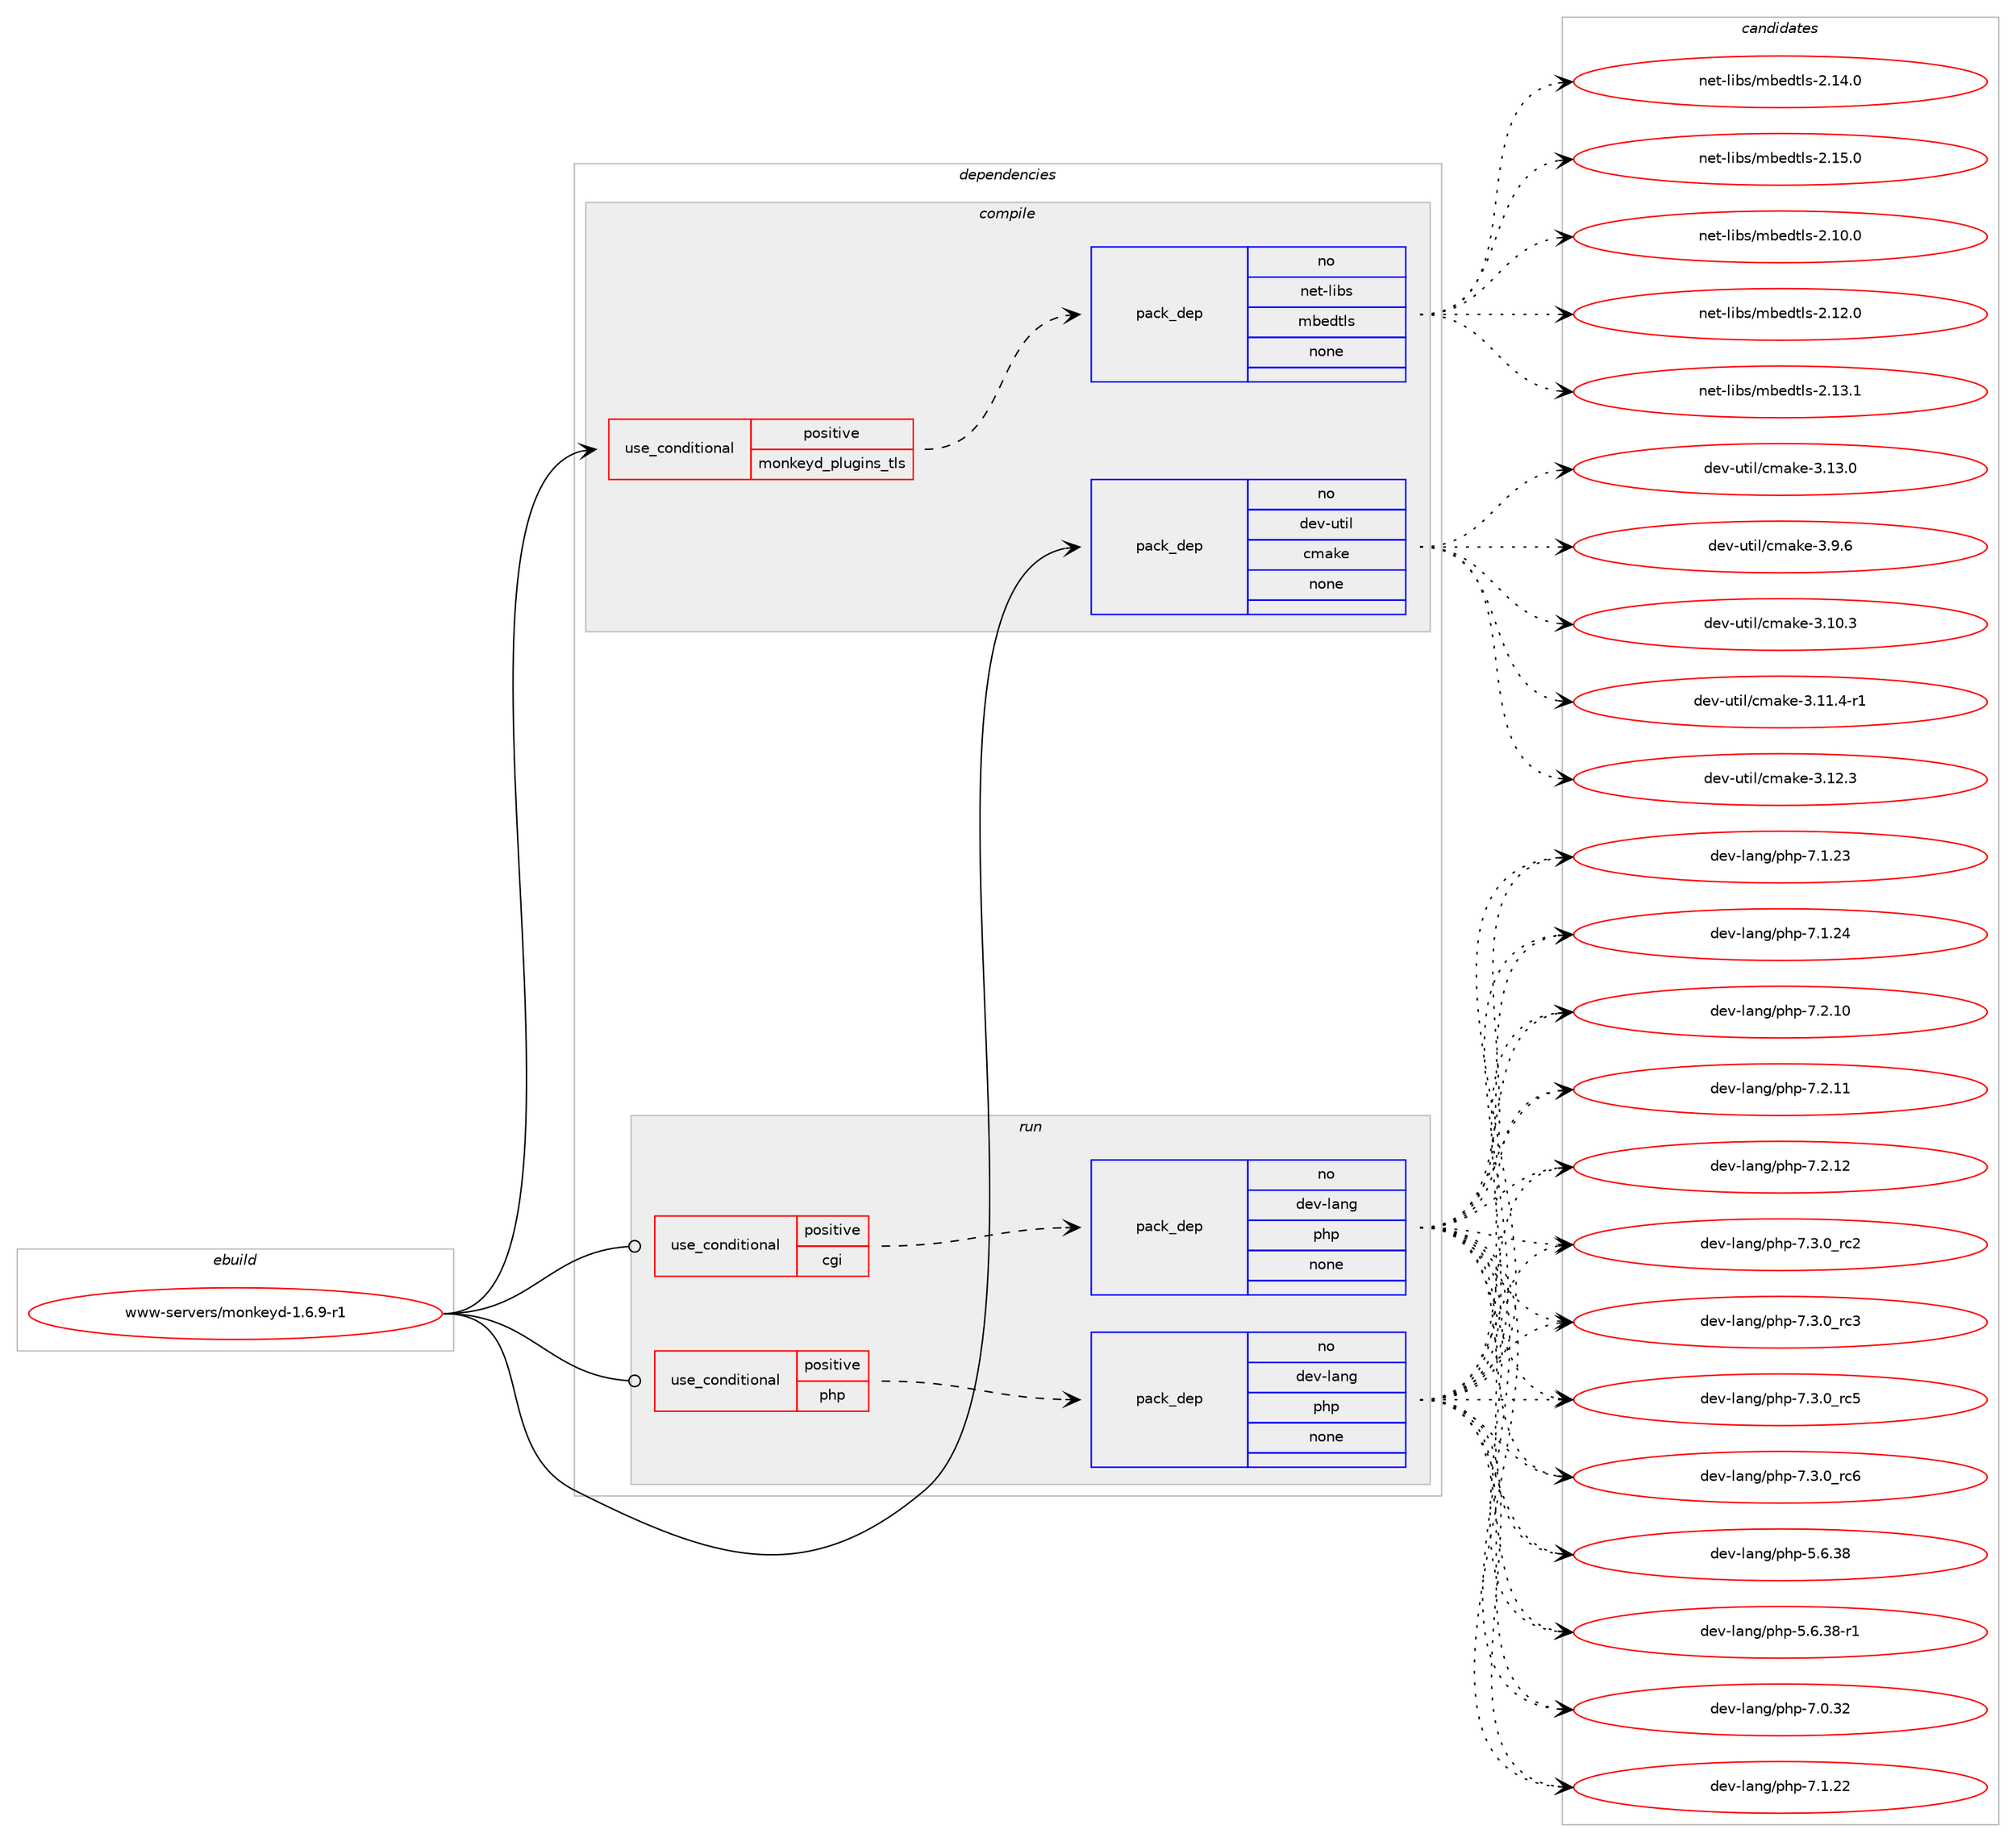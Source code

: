 digraph prolog {

# *************
# Graph options
# *************

newrank=true;
concentrate=true;
compound=true;
graph [rankdir=LR,fontname=Helvetica,fontsize=10,ranksep=1.5];#, ranksep=2.5, nodesep=0.2];
edge  [arrowhead=vee];
node  [fontname=Helvetica,fontsize=10];

# **********
# The ebuild
# **********

subgraph cluster_leftcol {
color=gray;
rank=same;
label=<<i>ebuild</i>>;
id [label="www-servers/monkeyd-1.6.9-r1", color=red, width=4, href="../www-servers/monkeyd-1.6.9-r1.svg"];
}

# ****************
# The dependencies
# ****************

subgraph cluster_midcol {
color=gray;
label=<<i>dependencies</i>>;
subgraph cluster_compile {
fillcolor="#eeeeee";
style=filled;
label=<<i>compile</i>>;
subgraph cond1490 {
dependency8182 [label=<<TABLE BORDER="0" CELLBORDER="1" CELLSPACING="0" CELLPADDING="4"><TR><TD ROWSPAN="3" CELLPADDING="10">use_conditional</TD></TR><TR><TD>positive</TD></TR><TR><TD>monkeyd_plugins_tls</TD></TR></TABLE>>, shape=none, color=red];
subgraph pack6490 {
dependency8183 [label=<<TABLE BORDER="0" CELLBORDER="1" CELLSPACING="0" CELLPADDING="4" WIDTH="220"><TR><TD ROWSPAN="6" CELLPADDING="30">pack_dep</TD></TR><TR><TD WIDTH="110">no</TD></TR><TR><TD>net-libs</TD></TR><TR><TD>mbedtls</TD></TR><TR><TD>none</TD></TR><TR><TD></TD></TR></TABLE>>, shape=none, color=blue];
}
dependency8182:e -> dependency8183:w [weight=20,style="dashed",arrowhead="vee"];
}
id:e -> dependency8182:w [weight=20,style="solid",arrowhead="vee"];
subgraph pack6491 {
dependency8184 [label=<<TABLE BORDER="0" CELLBORDER="1" CELLSPACING="0" CELLPADDING="4" WIDTH="220"><TR><TD ROWSPAN="6" CELLPADDING="30">pack_dep</TD></TR><TR><TD WIDTH="110">no</TD></TR><TR><TD>dev-util</TD></TR><TR><TD>cmake</TD></TR><TR><TD>none</TD></TR><TR><TD></TD></TR></TABLE>>, shape=none, color=blue];
}
id:e -> dependency8184:w [weight=20,style="solid",arrowhead="vee"];
}
subgraph cluster_compileandrun {
fillcolor="#eeeeee";
style=filled;
label=<<i>compile and run</i>>;
}
subgraph cluster_run {
fillcolor="#eeeeee";
style=filled;
label=<<i>run</i>>;
subgraph cond1491 {
dependency8185 [label=<<TABLE BORDER="0" CELLBORDER="1" CELLSPACING="0" CELLPADDING="4"><TR><TD ROWSPAN="3" CELLPADDING="10">use_conditional</TD></TR><TR><TD>positive</TD></TR><TR><TD>cgi</TD></TR></TABLE>>, shape=none, color=red];
subgraph pack6492 {
dependency8186 [label=<<TABLE BORDER="0" CELLBORDER="1" CELLSPACING="0" CELLPADDING="4" WIDTH="220"><TR><TD ROWSPAN="6" CELLPADDING="30">pack_dep</TD></TR><TR><TD WIDTH="110">no</TD></TR><TR><TD>dev-lang</TD></TR><TR><TD>php</TD></TR><TR><TD>none</TD></TR><TR><TD></TD></TR></TABLE>>, shape=none, color=blue];
}
dependency8185:e -> dependency8186:w [weight=20,style="dashed",arrowhead="vee"];
}
id:e -> dependency8185:w [weight=20,style="solid",arrowhead="odot"];
subgraph cond1492 {
dependency8187 [label=<<TABLE BORDER="0" CELLBORDER="1" CELLSPACING="0" CELLPADDING="4"><TR><TD ROWSPAN="3" CELLPADDING="10">use_conditional</TD></TR><TR><TD>positive</TD></TR><TR><TD>php</TD></TR></TABLE>>, shape=none, color=red];
subgraph pack6493 {
dependency8188 [label=<<TABLE BORDER="0" CELLBORDER="1" CELLSPACING="0" CELLPADDING="4" WIDTH="220"><TR><TD ROWSPAN="6" CELLPADDING="30">pack_dep</TD></TR><TR><TD WIDTH="110">no</TD></TR><TR><TD>dev-lang</TD></TR><TR><TD>php</TD></TR><TR><TD>none</TD></TR><TR><TD></TD></TR></TABLE>>, shape=none, color=blue];
}
dependency8187:e -> dependency8188:w [weight=20,style="dashed",arrowhead="vee"];
}
id:e -> dependency8187:w [weight=20,style="solid",arrowhead="odot"];
}
}

# **************
# The candidates
# **************

subgraph cluster_choices {
rank=same;
color=gray;
label=<<i>candidates</i>>;

subgraph choice6490 {
color=black;
nodesep=1;
choice1101011164510810598115471099810110011610811545504649484648 [label="net-libs/mbedtls-2.10.0", color=red, width=4,href="../net-libs/mbedtls-2.10.0.svg"];
choice1101011164510810598115471099810110011610811545504649504648 [label="net-libs/mbedtls-2.12.0", color=red, width=4,href="../net-libs/mbedtls-2.12.0.svg"];
choice1101011164510810598115471099810110011610811545504649514649 [label="net-libs/mbedtls-2.13.1", color=red, width=4,href="../net-libs/mbedtls-2.13.1.svg"];
choice1101011164510810598115471099810110011610811545504649524648 [label="net-libs/mbedtls-2.14.0", color=red, width=4,href="../net-libs/mbedtls-2.14.0.svg"];
choice1101011164510810598115471099810110011610811545504649534648 [label="net-libs/mbedtls-2.15.0", color=red, width=4,href="../net-libs/mbedtls-2.15.0.svg"];
dependency8183:e -> choice1101011164510810598115471099810110011610811545504649484648:w [style=dotted,weight="100"];
dependency8183:e -> choice1101011164510810598115471099810110011610811545504649504648:w [style=dotted,weight="100"];
dependency8183:e -> choice1101011164510810598115471099810110011610811545504649514649:w [style=dotted,weight="100"];
dependency8183:e -> choice1101011164510810598115471099810110011610811545504649524648:w [style=dotted,weight="100"];
dependency8183:e -> choice1101011164510810598115471099810110011610811545504649534648:w [style=dotted,weight="100"];
}
subgraph choice6491 {
color=black;
nodesep=1;
choice1001011184511711610510847991099710710145514649484651 [label="dev-util/cmake-3.10.3", color=red, width=4,href="../dev-util/cmake-3.10.3.svg"];
choice10010111845117116105108479910997107101455146494946524511449 [label="dev-util/cmake-3.11.4-r1", color=red, width=4,href="../dev-util/cmake-3.11.4-r1.svg"];
choice1001011184511711610510847991099710710145514649504651 [label="dev-util/cmake-3.12.3", color=red, width=4,href="../dev-util/cmake-3.12.3.svg"];
choice1001011184511711610510847991099710710145514649514648 [label="dev-util/cmake-3.13.0", color=red, width=4,href="../dev-util/cmake-3.13.0.svg"];
choice10010111845117116105108479910997107101455146574654 [label="dev-util/cmake-3.9.6", color=red, width=4,href="../dev-util/cmake-3.9.6.svg"];
dependency8184:e -> choice1001011184511711610510847991099710710145514649484651:w [style=dotted,weight="100"];
dependency8184:e -> choice10010111845117116105108479910997107101455146494946524511449:w [style=dotted,weight="100"];
dependency8184:e -> choice1001011184511711610510847991099710710145514649504651:w [style=dotted,weight="100"];
dependency8184:e -> choice1001011184511711610510847991099710710145514649514648:w [style=dotted,weight="100"];
dependency8184:e -> choice10010111845117116105108479910997107101455146574654:w [style=dotted,weight="100"];
}
subgraph choice6492 {
color=black;
nodesep=1;
choice10010111845108971101034711210411245534654465156 [label="dev-lang/php-5.6.38", color=red, width=4,href="../dev-lang/php-5.6.38.svg"];
choice100101118451089711010347112104112455346544651564511449 [label="dev-lang/php-5.6.38-r1", color=red, width=4,href="../dev-lang/php-5.6.38-r1.svg"];
choice10010111845108971101034711210411245554648465150 [label="dev-lang/php-7.0.32", color=red, width=4,href="../dev-lang/php-7.0.32.svg"];
choice10010111845108971101034711210411245554649465050 [label="dev-lang/php-7.1.22", color=red, width=4,href="../dev-lang/php-7.1.22.svg"];
choice10010111845108971101034711210411245554649465051 [label="dev-lang/php-7.1.23", color=red, width=4,href="../dev-lang/php-7.1.23.svg"];
choice10010111845108971101034711210411245554649465052 [label="dev-lang/php-7.1.24", color=red, width=4,href="../dev-lang/php-7.1.24.svg"];
choice10010111845108971101034711210411245554650464948 [label="dev-lang/php-7.2.10", color=red, width=4,href="../dev-lang/php-7.2.10.svg"];
choice10010111845108971101034711210411245554650464949 [label="dev-lang/php-7.2.11", color=red, width=4,href="../dev-lang/php-7.2.11.svg"];
choice10010111845108971101034711210411245554650464950 [label="dev-lang/php-7.2.12", color=red, width=4,href="../dev-lang/php-7.2.12.svg"];
choice100101118451089711010347112104112455546514648951149950 [label="dev-lang/php-7.3.0_rc2", color=red, width=4,href="../dev-lang/php-7.3.0_rc2.svg"];
choice100101118451089711010347112104112455546514648951149951 [label="dev-lang/php-7.3.0_rc3", color=red, width=4,href="../dev-lang/php-7.3.0_rc3.svg"];
choice100101118451089711010347112104112455546514648951149953 [label="dev-lang/php-7.3.0_rc5", color=red, width=4,href="../dev-lang/php-7.3.0_rc5.svg"];
choice100101118451089711010347112104112455546514648951149954 [label="dev-lang/php-7.3.0_rc6", color=red, width=4,href="../dev-lang/php-7.3.0_rc6.svg"];
dependency8186:e -> choice10010111845108971101034711210411245534654465156:w [style=dotted,weight="100"];
dependency8186:e -> choice100101118451089711010347112104112455346544651564511449:w [style=dotted,weight="100"];
dependency8186:e -> choice10010111845108971101034711210411245554648465150:w [style=dotted,weight="100"];
dependency8186:e -> choice10010111845108971101034711210411245554649465050:w [style=dotted,weight="100"];
dependency8186:e -> choice10010111845108971101034711210411245554649465051:w [style=dotted,weight="100"];
dependency8186:e -> choice10010111845108971101034711210411245554649465052:w [style=dotted,weight="100"];
dependency8186:e -> choice10010111845108971101034711210411245554650464948:w [style=dotted,weight="100"];
dependency8186:e -> choice10010111845108971101034711210411245554650464949:w [style=dotted,weight="100"];
dependency8186:e -> choice10010111845108971101034711210411245554650464950:w [style=dotted,weight="100"];
dependency8186:e -> choice100101118451089711010347112104112455546514648951149950:w [style=dotted,weight="100"];
dependency8186:e -> choice100101118451089711010347112104112455546514648951149951:w [style=dotted,weight="100"];
dependency8186:e -> choice100101118451089711010347112104112455546514648951149953:w [style=dotted,weight="100"];
dependency8186:e -> choice100101118451089711010347112104112455546514648951149954:w [style=dotted,weight="100"];
}
subgraph choice6493 {
color=black;
nodesep=1;
choice10010111845108971101034711210411245534654465156 [label="dev-lang/php-5.6.38", color=red, width=4,href="../dev-lang/php-5.6.38.svg"];
choice100101118451089711010347112104112455346544651564511449 [label="dev-lang/php-5.6.38-r1", color=red, width=4,href="../dev-lang/php-5.6.38-r1.svg"];
choice10010111845108971101034711210411245554648465150 [label="dev-lang/php-7.0.32", color=red, width=4,href="../dev-lang/php-7.0.32.svg"];
choice10010111845108971101034711210411245554649465050 [label="dev-lang/php-7.1.22", color=red, width=4,href="../dev-lang/php-7.1.22.svg"];
choice10010111845108971101034711210411245554649465051 [label="dev-lang/php-7.1.23", color=red, width=4,href="../dev-lang/php-7.1.23.svg"];
choice10010111845108971101034711210411245554649465052 [label="dev-lang/php-7.1.24", color=red, width=4,href="../dev-lang/php-7.1.24.svg"];
choice10010111845108971101034711210411245554650464948 [label="dev-lang/php-7.2.10", color=red, width=4,href="../dev-lang/php-7.2.10.svg"];
choice10010111845108971101034711210411245554650464949 [label="dev-lang/php-7.2.11", color=red, width=4,href="../dev-lang/php-7.2.11.svg"];
choice10010111845108971101034711210411245554650464950 [label="dev-lang/php-7.2.12", color=red, width=4,href="../dev-lang/php-7.2.12.svg"];
choice100101118451089711010347112104112455546514648951149950 [label="dev-lang/php-7.3.0_rc2", color=red, width=4,href="../dev-lang/php-7.3.0_rc2.svg"];
choice100101118451089711010347112104112455546514648951149951 [label="dev-lang/php-7.3.0_rc3", color=red, width=4,href="../dev-lang/php-7.3.0_rc3.svg"];
choice100101118451089711010347112104112455546514648951149953 [label="dev-lang/php-7.3.0_rc5", color=red, width=4,href="../dev-lang/php-7.3.0_rc5.svg"];
choice100101118451089711010347112104112455546514648951149954 [label="dev-lang/php-7.3.0_rc6", color=red, width=4,href="../dev-lang/php-7.3.0_rc6.svg"];
dependency8188:e -> choice10010111845108971101034711210411245534654465156:w [style=dotted,weight="100"];
dependency8188:e -> choice100101118451089711010347112104112455346544651564511449:w [style=dotted,weight="100"];
dependency8188:e -> choice10010111845108971101034711210411245554648465150:w [style=dotted,weight="100"];
dependency8188:e -> choice10010111845108971101034711210411245554649465050:w [style=dotted,weight="100"];
dependency8188:e -> choice10010111845108971101034711210411245554649465051:w [style=dotted,weight="100"];
dependency8188:e -> choice10010111845108971101034711210411245554649465052:w [style=dotted,weight="100"];
dependency8188:e -> choice10010111845108971101034711210411245554650464948:w [style=dotted,weight="100"];
dependency8188:e -> choice10010111845108971101034711210411245554650464949:w [style=dotted,weight="100"];
dependency8188:e -> choice10010111845108971101034711210411245554650464950:w [style=dotted,weight="100"];
dependency8188:e -> choice100101118451089711010347112104112455546514648951149950:w [style=dotted,weight="100"];
dependency8188:e -> choice100101118451089711010347112104112455546514648951149951:w [style=dotted,weight="100"];
dependency8188:e -> choice100101118451089711010347112104112455546514648951149953:w [style=dotted,weight="100"];
dependency8188:e -> choice100101118451089711010347112104112455546514648951149954:w [style=dotted,weight="100"];
}
}

}
